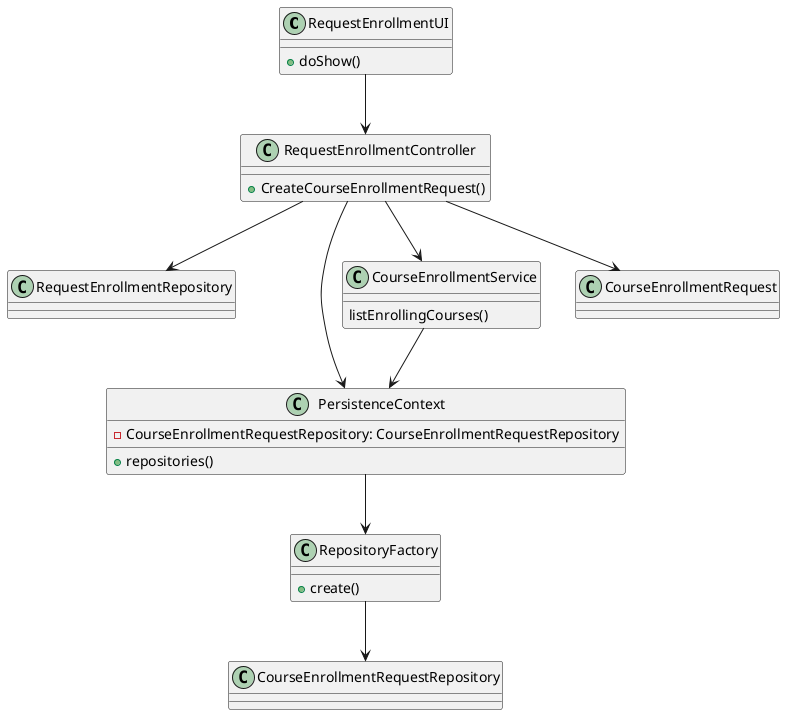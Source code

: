 @startuml

class RequestEnrollmentUI {
    +doShow()
}

class RequestEnrollmentController {
    +CreateCourseEnrollmentRequest()
}

class RequestEnrollmentRepository {
}

class PersistenceContext {
    -CourseEnrollmentRequestRepository: CourseEnrollmentRequestRepository
    +repositories()
}

class RepositoryFactory {
    +create()
}

class CourseEnrollmentService {
    listEnrollingCourses()
}

class CourseEnrollmentRequest {
}

class CourseEnrollmentRequestRepository {
}

RequestEnrollmentUI --> RequestEnrollmentController
RequestEnrollmentController --> RequestEnrollmentRepository
RequestEnrollmentController --> PersistenceContext
RequestEnrollmentController --> CourseEnrollmentService
CourseEnrollmentService --> PersistenceContext
PersistenceContext --> RepositoryFactory
RepositoryFactory --> CourseEnrollmentRequestRepository
RequestEnrollmentController --> CourseEnrollmentRequest

@enduml